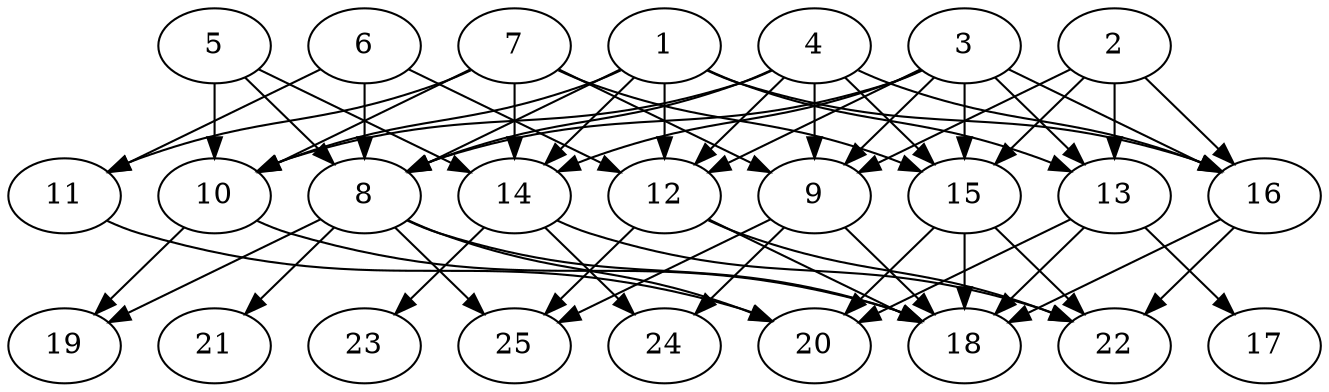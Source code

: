 // DAG automatically generated by daggen at Thu Oct  3 14:00:39 2019
// ./daggen --dot -n 25 --ccr 0.3 --fat 0.7 --regular 0.7 --density 0.7 --mindata 5242880 --maxdata 52428800 
digraph G {
  1 [size="89490773", alpha="0.05", expect_size="26847232"] 
  1 -> 8 [size ="26847232"]
  1 -> 10 [size ="26847232"]
  1 -> 12 [size ="26847232"]
  1 -> 13 [size ="26847232"]
  1 -> 14 [size ="26847232"]
  1 -> 16 [size ="26847232"]
  2 [size="47182507", alpha="0.14", expect_size="14154752"] 
  2 -> 9 [size ="14154752"]
  2 -> 13 [size ="14154752"]
  2 -> 15 [size ="14154752"]
  2 -> 16 [size ="14154752"]
  3 [size="90279253", alpha="0.04", expect_size="27083776"] 
  3 -> 8 [size ="27083776"]
  3 -> 9 [size ="27083776"]
  3 -> 12 [size ="27083776"]
  3 -> 13 [size ="27083776"]
  3 -> 14 [size ="27083776"]
  3 -> 15 [size ="27083776"]
  3 -> 16 [size ="27083776"]
  4 [size="88156160", alpha="0.10", expect_size="26446848"] 
  4 -> 8 [size ="26446848"]
  4 -> 9 [size ="26446848"]
  4 -> 10 [size ="26446848"]
  4 -> 12 [size ="26446848"]
  4 -> 15 [size ="26446848"]
  4 -> 16 [size ="26446848"]
  5 [size="98624853", alpha="0.10", expect_size="29587456"] 
  5 -> 8 [size ="29587456"]
  5 -> 10 [size ="29587456"]
  5 -> 14 [size ="29587456"]
  6 [size="80097280", alpha="0.07", expect_size="24029184"] 
  6 -> 8 [size ="24029184"]
  6 -> 11 [size ="24029184"]
  6 -> 12 [size ="24029184"]
  7 [size="68444160", alpha="0.18", expect_size="20533248"] 
  7 -> 9 [size ="20533248"]
  7 -> 10 [size ="20533248"]
  7 -> 11 [size ="20533248"]
  7 -> 14 [size ="20533248"]
  7 -> 15 [size ="20533248"]
  8 [size="88924160", alpha="0.01", expect_size="26677248"] 
  8 -> 18 [size ="26677248"]
  8 -> 19 [size ="26677248"]
  8 -> 20 [size ="26677248"]
  8 -> 21 [size ="26677248"]
  8 -> 25 [size ="26677248"]
  9 [size="36150613", alpha="0.02", expect_size="10845184"] 
  9 -> 18 [size ="10845184"]
  9 -> 24 [size ="10845184"]
  9 -> 25 [size ="10845184"]
  10 [size="72881493", alpha="0.12", expect_size="21864448"] 
  10 -> 18 [size ="21864448"]
  10 -> 19 [size ="21864448"]
  11 [size="21671253", alpha="0.03", expect_size="6501376"] 
  11 -> 20 [size ="6501376"]
  12 [size="60194133", alpha="0.03", expect_size="18058240"] 
  12 -> 18 [size ="18058240"]
  12 -> 22 [size ="18058240"]
  12 -> 25 [size ="18058240"]
  13 [size="168335360", alpha="0.12", expect_size="50500608"] 
  13 -> 17 [size ="50500608"]
  13 -> 18 [size ="50500608"]
  13 -> 20 [size ="50500608"]
  14 [size="43578027", alpha="0.16", expect_size="13073408"] 
  14 -> 22 [size ="13073408"]
  14 -> 23 [size ="13073408"]
  14 -> 24 [size ="13073408"]
  15 [size="119046827", alpha="0.16", expect_size="35714048"] 
  15 -> 18 [size ="35714048"]
  15 -> 20 [size ="35714048"]
  15 -> 22 [size ="35714048"]
  16 [size="39021227", alpha="0.15", expect_size="11706368"] 
  16 -> 18 [size ="11706368"]
  16 -> 22 [size ="11706368"]
  17 [size="96808960", alpha="0.03", expect_size="29042688"] 
  18 [size="82056533", alpha="0.16", expect_size="24616960"] 
  19 [size="88924160", alpha="0.11", expect_size="26677248"] 
  20 [size="100737707", alpha="0.09", expect_size="30221312"] 
  21 [size="36495360", alpha="0.17", expect_size="10948608"] 
  22 [size="63034027", alpha="0.08", expect_size="18910208"] 
  23 [size="85838507", alpha="0.09", expect_size="25751552"] 
  24 [size="25227947", alpha="0.19", expect_size="7568384"] 
  25 [size="149258240", alpha="0.19", expect_size="44777472"] 
}

